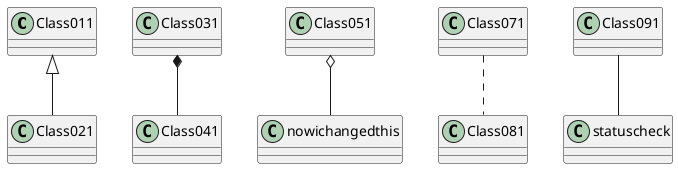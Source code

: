 @startuml test
Class011 <|-- Class021
Class031 *-- Class041
Class051 o-- nowichangedthis
Class071 .. Class081
Class091 -- statuscheck
@enduml
